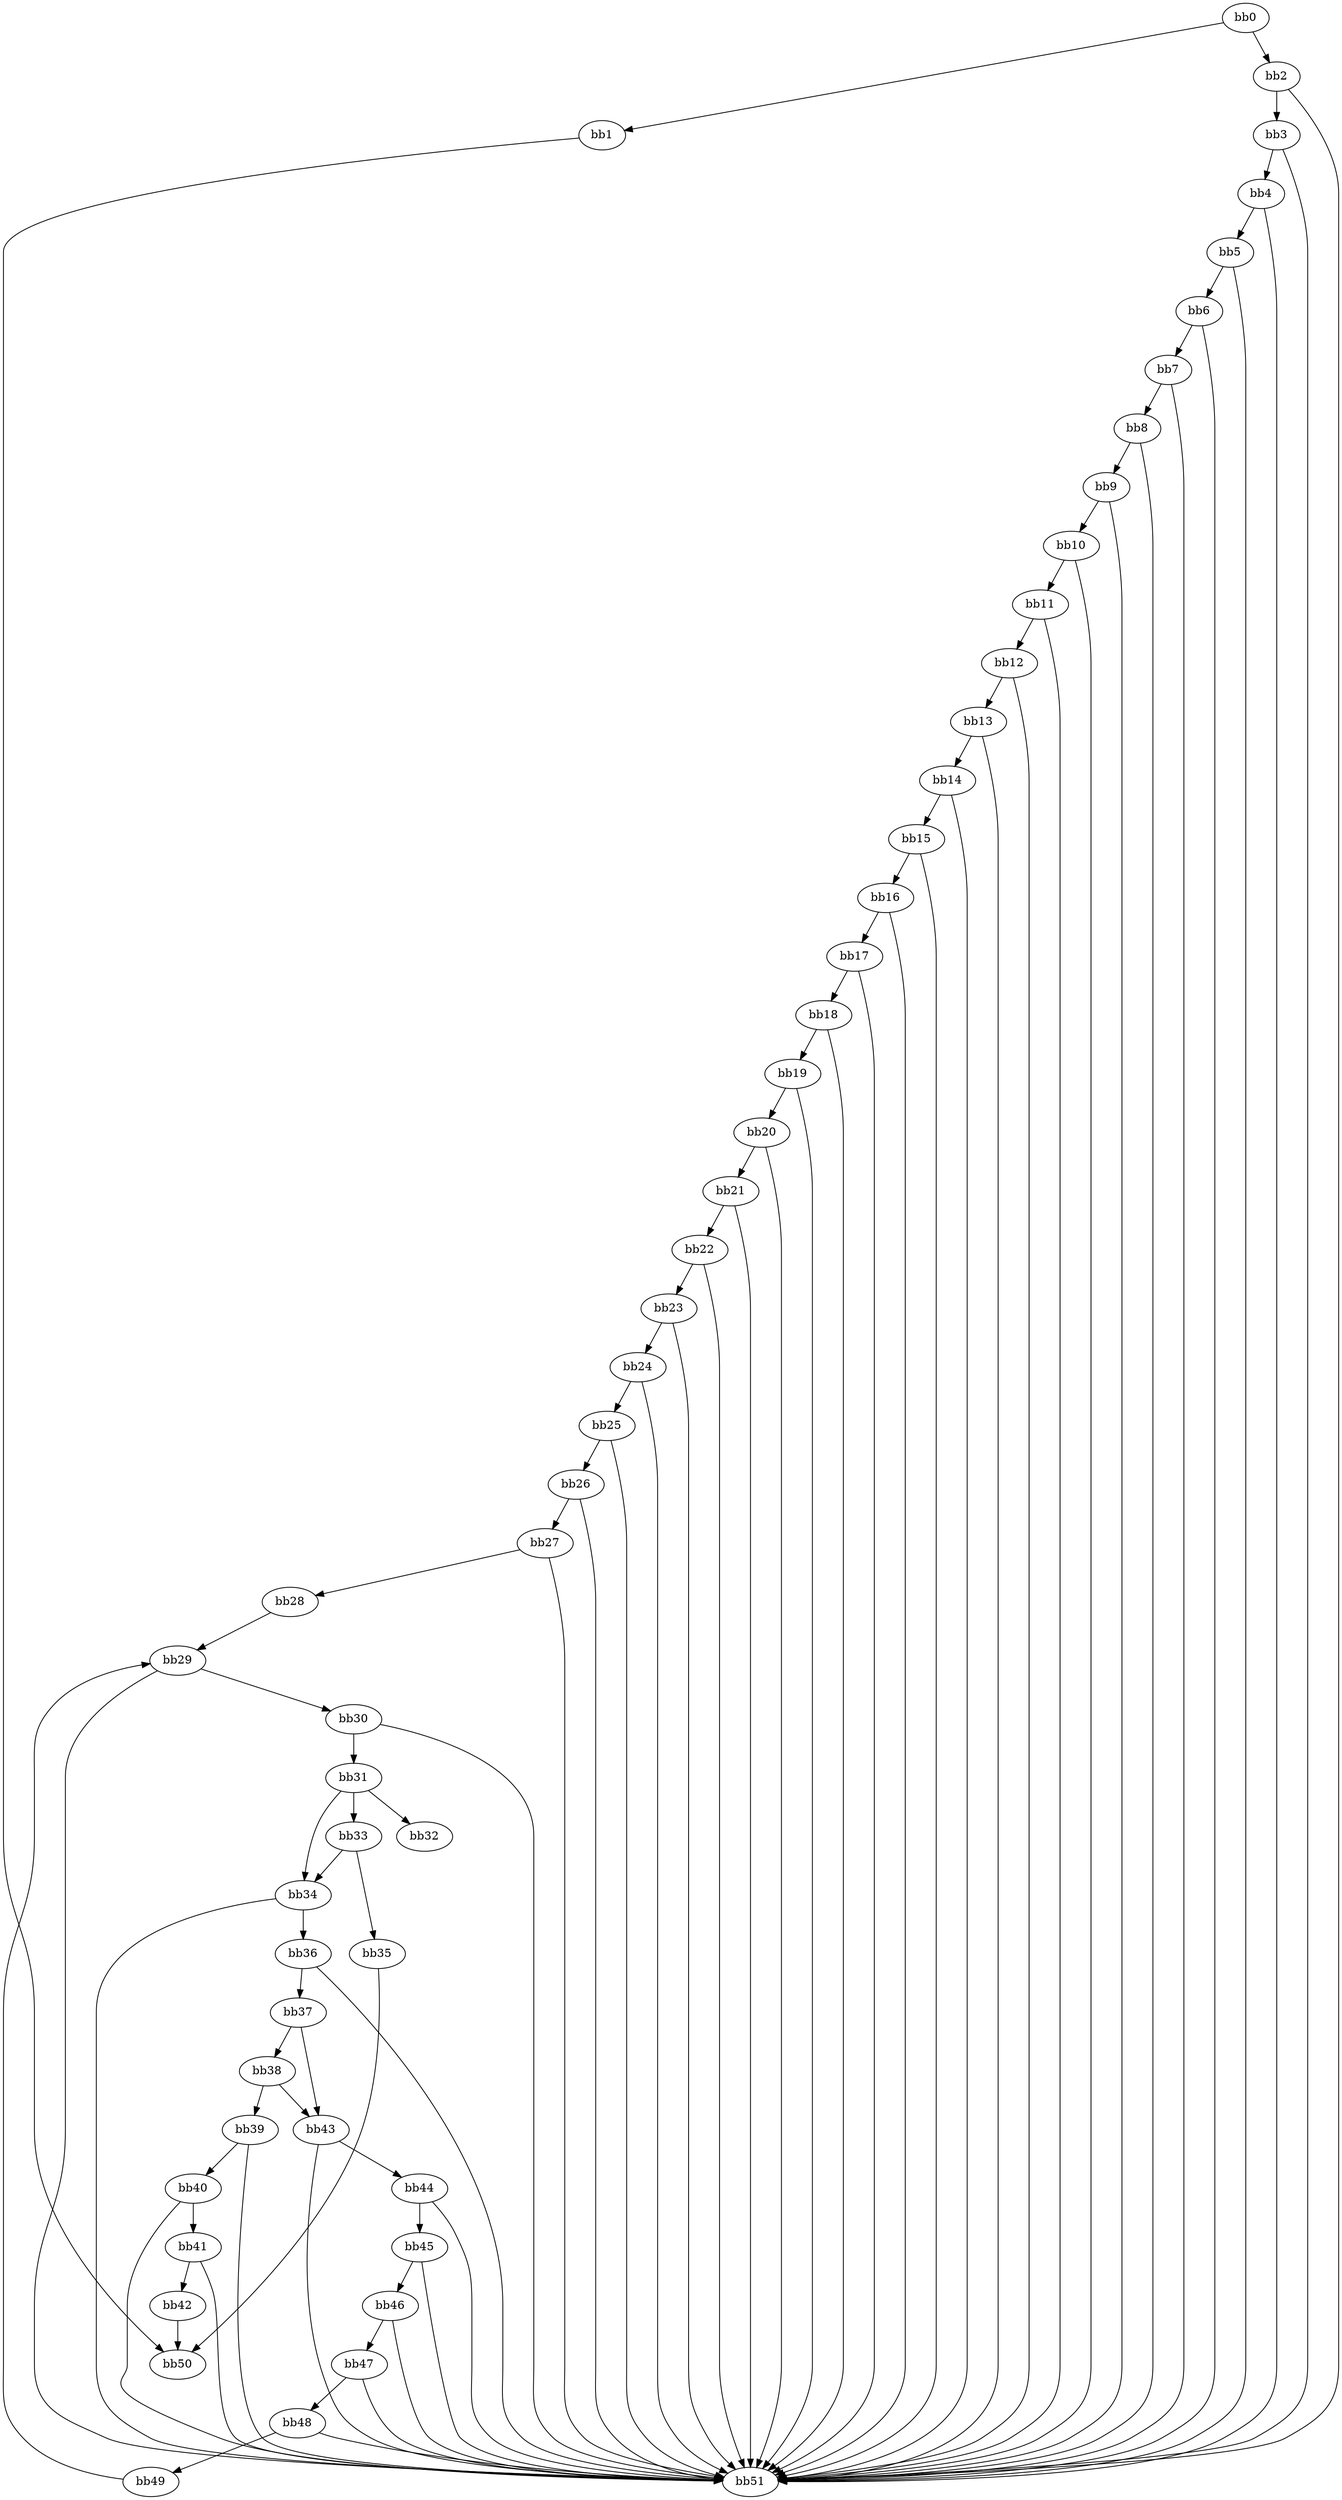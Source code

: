 digraph {
    0 [ label = "bb0\l" ]
    1 [ label = "bb1\l" ]
    2 [ label = "bb2\l" ]
    3 [ label = "bb3\l" ]
    4 [ label = "bb4\l" ]
    5 [ label = "bb5\l" ]
    6 [ label = "bb6\l" ]
    7 [ label = "bb7\l" ]
    8 [ label = "bb8\l" ]
    9 [ label = "bb9\l" ]
    10 [ label = "bb10\l" ]
    11 [ label = "bb11\l" ]
    12 [ label = "bb12\l" ]
    13 [ label = "bb13\l" ]
    14 [ label = "bb14\l" ]
    15 [ label = "bb15\l" ]
    16 [ label = "bb16\l" ]
    17 [ label = "bb17\l" ]
    18 [ label = "bb18\l" ]
    19 [ label = "bb19\l" ]
    20 [ label = "bb20\l" ]
    21 [ label = "bb21\l" ]
    22 [ label = "bb22\l" ]
    23 [ label = "bb23\l" ]
    24 [ label = "bb24\l" ]
    25 [ label = "bb25\l" ]
    26 [ label = "bb26\l" ]
    27 [ label = "bb27\l" ]
    28 [ label = "bb28\l" ]
    29 [ label = "bb29\l" ]
    30 [ label = "bb30\l" ]
    31 [ label = "bb31\l" ]
    32 [ label = "bb32\l" ]
    33 [ label = "bb33\l" ]
    34 [ label = "bb34\l" ]
    35 [ label = "bb35\l" ]
    36 [ label = "bb36\l" ]
    37 [ label = "bb37\l" ]
    38 [ label = "bb38\l" ]
    39 [ label = "bb39\l" ]
    40 [ label = "bb40\l" ]
    41 [ label = "bb41\l" ]
    42 [ label = "bb42\l" ]
    43 [ label = "bb43\l" ]
    44 [ label = "bb44\l" ]
    45 [ label = "bb45\l" ]
    46 [ label = "bb46\l" ]
    47 [ label = "bb47\l" ]
    48 [ label = "bb48\l" ]
    49 [ label = "bb49\l" ]
    50 [ label = "bb50\l" ]
    51 [ label = "bb51\l" ]
    0 -> 1 [ ]
    0 -> 2 [ ]
    1 -> 50 [ ]
    2 -> 3 [ ]
    2 -> 51 [ ]
    3 -> 4 [ ]
    3 -> 51 [ ]
    4 -> 5 [ ]
    4 -> 51 [ ]
    5 -> 6 [ ]
    5 -> 51 [ ]
    6 -> 7 [ ]
    6 -> 51 [ ]
    7 -> 8 [ ]
    7 -> 51 [ ]
    8 -> 9 [ ]
    8 -> 51 [ ]
    9 -> 10 [ ]
    9 -> 51 [ ]
    10 -> 11 [ ]
    10 -> 51 [ ]
    11 -> 12 [ ]
    11 -> 51 [ ]
    12 -> 13 [ ]
    12 -> 51 [ ]
    13 -> 14 [ ]
    13 -> 51 [ ]
    14 -> 15 [ ]
    14 -> 51 [ ]
    15 -> 16 [ ]
    15 -> 51 [ ]
    16 -> 17 [ ]
    16 -> 51 [ ]
    17 -> 18 [ ]
    17 -> 51 [ ]
    18 -> 19 [ ]
    18 -> 51 [ ]
    19 -> 20 [ ]
    19 -> 51 [ ]
    20 -> 21 [ ]
    20 -> 51 [ ]
    21 -> 22 [ ]
    21 -> 51 [ ]
    22 -> 23 [ ]
    22 -> 51 [ ]
    23 -> 24 [ ]
    23 -> 51 [ ]
    24 -> 25 [ ]
    24 -> 51 [ ]
    25 -> 26 [ ]
    25 -> 51 [ ]
    26 -> 27 [ ]
    26 -> 51 [ ]
    27 -> 28 [ ]
    27 -> 51 [ ]
    28 -> 29 [ ]
    29 -> 30 [ ]
    29 -> 51 [ ]
    30 -> 31 [ ]
    30 -> 51 [ ]
    31 -> 32 [ ]
    31 -> 33 [ ]
    31 -> 34 [ ]
    33 -> 34 [ ]
    33 -> 35 [ ]
    34 -> 36 [ ]
    34 -> 51 [ ]
    35 -> 50 [ ]
    36 -> 37 [ ]
    36 -> 51 [ ]
    37 -> 38 [ ]
    37 -> 43 [ ]
    38 -> 39 [ ]
    38 -> 43 [ ]
    39 -> 40 [ ]
    39 -> 51 [ ]
    40 -> 41 [ ]
    40 -> 51 [ ]
    41 -> 42 [ ]
    41 -> 51 [ ]
    42 -> 50 [ ]
    43 -> 44 [ ]
    43 -> 51 [ ]
    44 -> 45 [ ]
    44 -> 51 [ ]
    45 -> 46 [ ]
    45 -> 51 [ ]
    46 -> 47 [ ]
    46 -> 51 [ ]
    47 -> 48 [ ]
    47 -> 51 [ ]
    48 -> 49 [ ]
    48 -> 51 [ ]
    49 -> 29 [ ]
}

